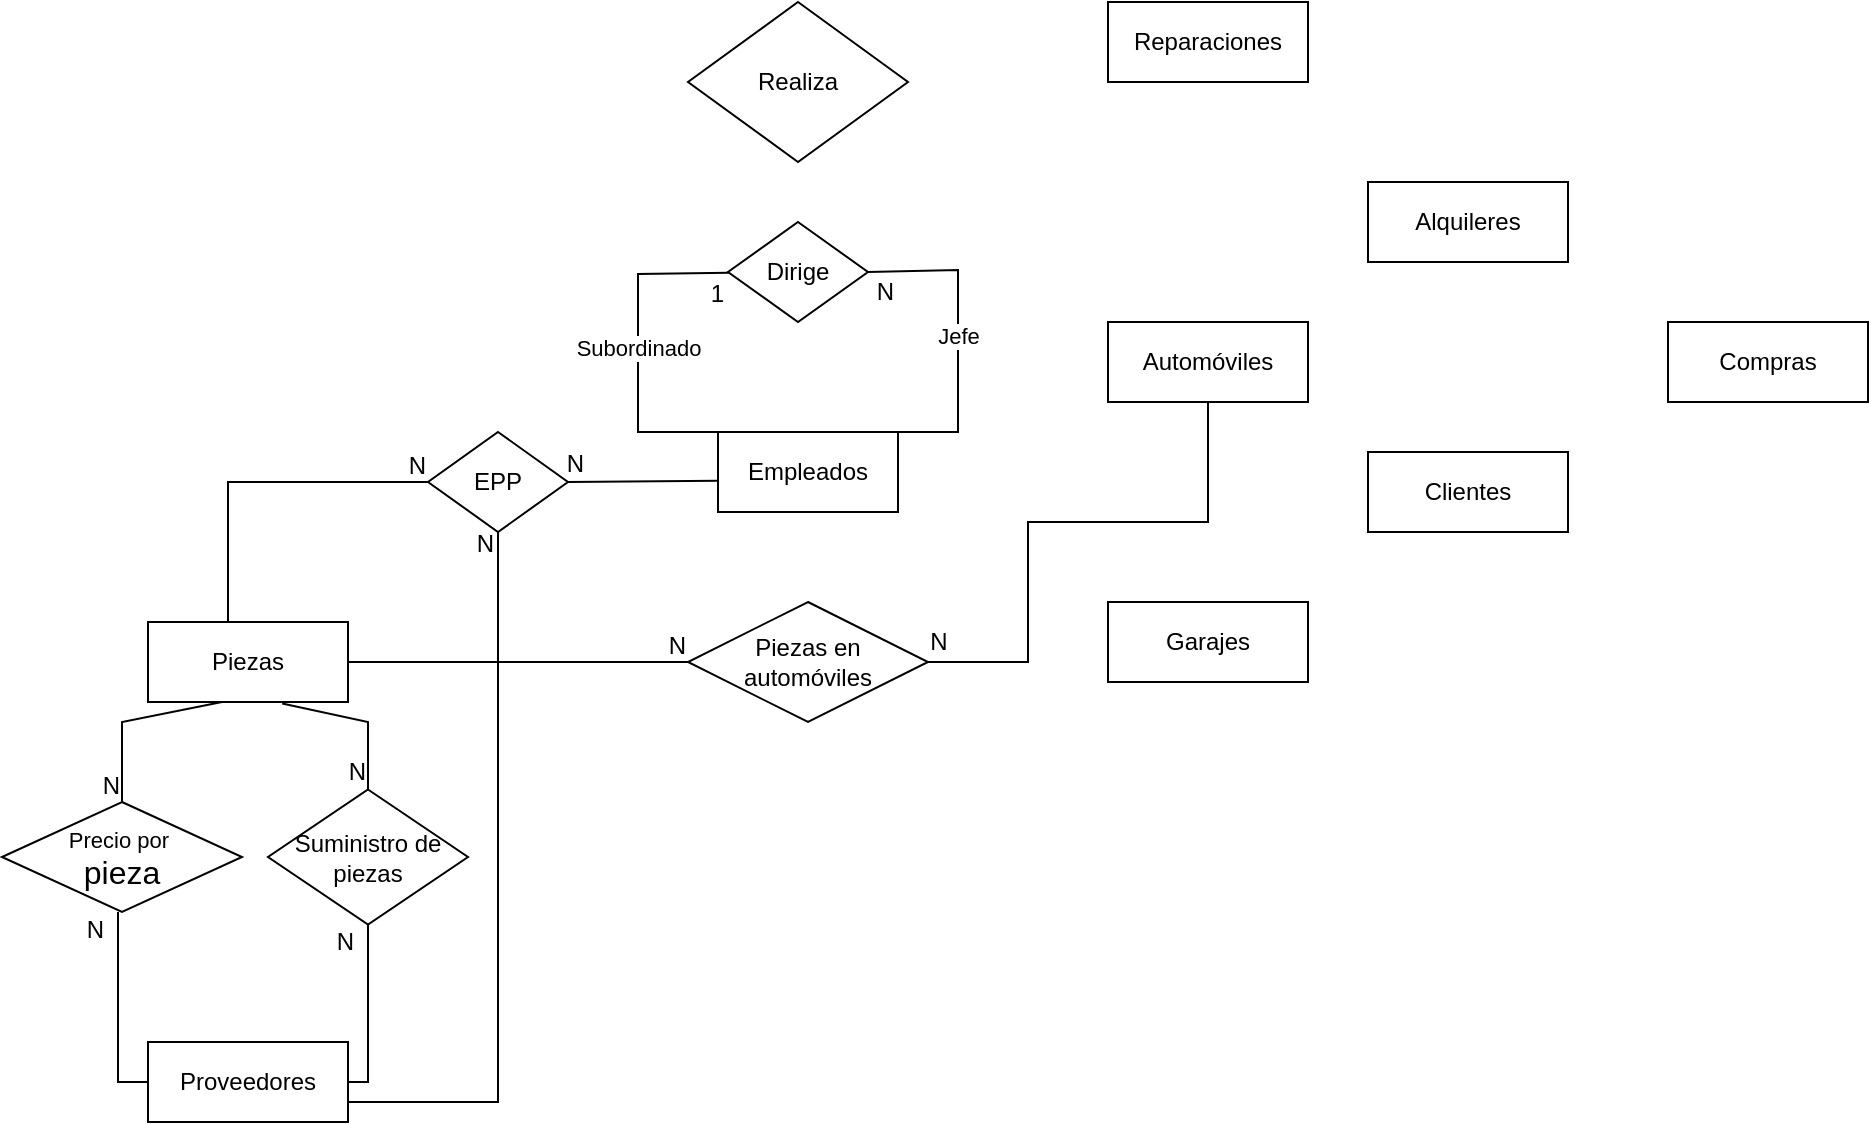 <mxfile version="24.8.6">
  <diagram name="Página-1" id="gJw8Lhun-Aa-bNbXO7BL">
    <mxGraphModel dx="1803" dy="924" grid="1" gridSize="10" guides="1" tooltips="1" connect="1" arrows="1" fold="1" page="1" pageScale="1" pageWidth="827" pageHeight="1169" math="0" shadow="0">
      <root>
        <mxCell id="0" />
        <mxCell id="1" parent="0" />
        <mxCell id="eUfo0shMedG3Ke2v0n19-6" value="Compras" style="whiteSpace=wrap;html=1;align=center;" vertex="1" parent="1">
          <mxGeometry x="800" y="480" width="100" height="40" as="geometry" />
        </mxCell>
        <mxCell id="eUfo0shMedG3Ke2v0n19-7" value="Clientes" style="whiteSpace=wrap;html=1;align=center;" vertex="1" parent="1">
          <mxGeometry x="650" y="545" width="100" height="40" as="geometry" />
        </mxCell>
        <mxCell id="eUfo0shMedG3Ke2v0n19-8" value="Alquileres" style="whiteSpace=wrap;html=1;align=center;" vertex="1" parent="1">
          <mxGeometry x="650" y="410" width="100" height="40" as="geometry" />
        </mxCell>
        <mxCell id="eUfo0shMedG3Ke2v0n19-9" value="Piezas" style="whiteSpace=wrap;html=1;align=center;" vertex="1" parent="1">
          <mxGeometry x="40" y="630" width="100" height="40" as="geometry" />
        </mxCell>
        <mxCell id="eUfo0shMedG3Ke2v0n19-10" value="Reparaciones" style="whiteSpace=wrap;html=1;align=center;" vertex="1" parent="1">
          <mxGeometry x="520" y="320" width="100" height="40" as="geometry" />
        </mxCell>
        <mxCell id="eUfo0shMedG3Ke2v0n19-11" value="Automóviles" style="whiteSpace=wrap;html=1;align=center;" vertex="1" parent="1">
          <mxGeometry x="520" y="480" width="100" height="40" as="geometry" />
        </mxCell>
        <mxCell id="eUfo0shMedG3Ke2v0n19-12" value="Proveedores" style="whiteSpace=wrap;html=1;align=center;" vertex="1" parent="1">
          <mxGeometry x="40" y="840" width="100" height="40" as="geometry" />
        </mxCell>
        <mxCell id="eUfo0shMedG3Ke2v0n19-14" value="Garajes" style="whiteSpace=wrap;html=1;align=center;" vertex="1" parent="1">
          <mxGeometry x="520" y="620" width="100" height="40" as="geometry" />
        </mxCell>
        <mxCell id="eUfo0shMedG3Ke2v0n19-15" value="Empleados" style="whiteSpace=wrap;html=1;align=center;" vertex="1" parent="1">
          <mxGeometry x="325" y="535" width="90" height="40" as="geometry" />
        </mxCell>
        <mxCell id="eUfo0shMedG3Ke2v0n19-24" value="Dirige" style="shape=rhombus;perimeter=rhombusPerimeter;whiteSpace=wrap;html=1;align=center;" vertex="1" parent="1">
          <mxGeometry x="330" y="430" width="70" height="50" as="geometry" />
        </mxCell>
        <mxCell id="eUfo0shMedG3Ke2v0n19-36" value="Subordinado" style="endArrow=none;html=1;rounded=0;" edge="1" parent="1" source="eUfo0shMedG3Ke2v0n19-24">
          <mxGeometry relative="1" as="geometry">
            <mxPoint x="285" y="426" as="sourcePoint" />
            <mxPoint x="325" y="535" as="targetPoint" />
            <Array as="points">
              <mxPoint x="285" y="456" />
              <mxPoint x="285" y="535" />
            </Array>
          </mxGeometry>
        </mxCell>
        <mxCell id="eUfo0shMedG3Ke2v0n19-37" value="1" style="resizable=0;html=1;whiteSpace=wrap;align=right;verticalAlign=bottom;" connectable="0" vertex="1" parent="eUfo0shMedG3Ke2v0n19-36">
          <mxGeometry x="1" relative="1" as="geometry">
            <mxPoint x="5" y="-61" as="offset" />
          </mxGeometry>
        </mxCell>
        <mxCell id="eUfo0shMedG3Ke2v0n19-38" value="Jefe" style="endArrow=none;html=1;rounded=0;entryX=1;entryY=0;entryDx=0;entryDy=0;exitX=1;exitY=0.5;exitDx=0;exitDy=0;" edge="1" parent="1" source="eUfo0shMedG3Ke2v0n19-24" target="eUfo0shMedG3Ke2v0n19-15">
          <mxGeometry x="0.007" relative="1" as="geometry">
            <mxPoint x="415" y="454" as="sourcePoint" />
            <mxPoint x="445" y="526" as="targetPoint" />
            <Array as="points">
              <mxPoint x="445" y="454" />
              <mxPoint x="445" y="535" />
            </Array>
            <mxPoint as="offset" />
          </mxGeometry>
        </mxCell>
        <mxCell id="eUfo0shMedG3Ke2v0n19-39" value="N" style="resizable=0;html=1;whiteSpace=wrap;align=right;verticalAlign=bottom;" connectable="0" vertex="1" parent="eUfo0shMedG3Ke2v0n19-38">
          <mxGeometry x="1" relative="1" as="geometry">
            <mxPoint x="-1" y="-62" as="offset" />
          </mxGeometry>
        </mxCell>
        <mxCell id="eUfo0shMedG3Ke2v0n19-42" style="edgeStyle=orthogonalEdgeStyle;rounded=0;orthogonalLoop=1;jettySize=auto;html=1;exitX=0.5;exitY=1;exitDx=0;exitDy=0;" edge="1" parent="1" source="eUfo0shMedG3Ke2v0n19-10" target="eUfo0shMedG3Ke2v0n19-10">
          <mxGeometry relative="1" as="geometry" />
        </mxCell>
        <mxCell id="eUfo0shMedG3Ke2v0n19-43" value="Realiza" style="shape=rhombus;perimeter=rhombusPerimeter;whiteSpace=wrap;html=1;align=center;" vertex="1" parent="1">
          <mxGeometry x="310" y="320" width="110" height="80" as="geometry" />
        </mxCell>
        <mxCell id="eUfo0shMedG3Ke2v0n19-51" value="&lt;font style=&quot;font-size: 11px;&quot;&gt;Precio por&amp;nbsp;&lt;/font&gt;&lt;div&gt;&lt;font size=&quot;3&quot; style=&quot;&quot;&gt;pieza&lt;/font&gt;&lt;/div&gt;" style="shape=rhombus;perimeter=rhombusPerimeter;whiteSpace=wrap;html=1;align=center;" vertex="1" parent="1">
          <mxGeometry x="-33" y="720" width="120" height="55" as="geometry" />
        </mxCell>
        <mxCell id="eUfo0shMedG3Ke2v0n19-67" value="Piezas en automóviles" style="shape=rhombus;perimeter=rhombusPerimeter;whiteSpace=wrap;html=1;align=center;" vertex="1" parent="1">
          <mxGeometry x="310" y="620" width="120" height="60" as="geometry" />
        </mxCell>
        <mxCell id="eUfo0shMedG3Ke2v0n19-68" value="" style="endArrow=none;html=1;rounded=0;entryX=0;entryY=0.5;entryDx=0;entryDy=0;edgeStyle=orthogonalEdgeStyle;exitX=1;exitY=0.5;exitDx=0;exitDy=0;" edge="1" parent="1" source="eUfo0shMedG3Ke2v0n19-9" target="eUfo0shMedG3Ke2v0n19-67">
          <mxGeometry relative="1" as="geometry">
            <mxPoint x="140" y="649.55" as="sourcePoint" />
            <mxPoint x="300" y="650" as="targetPoint" />
          </mxGeometry>
        </mxCell>
        <mxCell id="eUfo0shMedG3Ke2v0n19-69" value="N" style="resizable=0;html=1;whiteSpace=wrap;align=right;verticalAlign=bottom;" connectable="0" vertex="1" parent="eUfo0shMedG3Ke2v0n19-68">
          <mxGeometry x="1" relative="1" as="geometry" />
        </mxCell>
        <mxCell id="eUfo0shMedG3Ke2v0n19-76" value="" style="endArrow=none;html=1;rounded=0;edgeStyle=orthogonalEdgeStyle;exitX=1;exitY=0.5;exitDx=0;exitDy=0;" edge="1" parent="1" source="eUfo0shMedG3Ke2v0n19-67">
          <mxGeometry relative="1" as="geometry">
            <mxPoint x="440" y="650" as="sourcePoint" />
            <mxPoint x="570" y="520" as="targetPoint" />
            <Array as="points">
              <mxPoint x="480" y="650" />
              <mxPoint x="480" y="580" />
              <mxPoint x="570" y="580" />
            </Array>
          </mxGeometry>
        </mxCell>
        <mxCell id="eUfo0shMedG3Ke2v0n19-80" value="N" style="text;html=1;align=center;verticalAlign=middle;resizable=0;points=[];autosize=1;strokeColor=none;fillColor=none;" vertex="1" parent="1">
          <mxGeometry x="420" y="625" width="30" height="30" as="geometry" />
        </mxCell>
        <mxCell id="eUfo0shMedG3Ke2v0n19-82" value="Suministro de&lt;div&gt;piezas&lt;/div&gt;" style="shape=rhombus;perimeter=rhombusPerimeter;whiteSpace=wrap;html=1;align=center;" vertex="1" parent="1">
          <mxGeometry x="100" y="713.75" width="100" height="67.5" as="geometry" />
        </mxCell>
        <mxCell id="eUfo0shMedG3Ke2v0n19-83" value="" style="resizable=0;html=1;whiteSpace=wrap;align=right;verticalAlign=bottom;" connectable="0" vertex="1" parent="1">
          <mxGeometry x="25" y="730.077" as="geometry" />
        </mxCell>
        <mxCell id="eUfo0shMedG3Ke2v0n19-86" value="" style="endArrow=none;html=1;rounded=0;exitX=0.671;exitY=1.019;exitDx=0;exitDy=0;exitPerimeter=0;" edge="1" parent="1" source="eUfo0shMedG3Ke2v0n19-9" target="eUfo0shMedG3Ke2v0n19-82">
          <mxGeometry relative="1" as="geometry">
            <mxPoint x="110" y="690" as="sourcePoint" />
            <mxPoint x="230" y="720" as="targetPoint" />
            <Array as="points">
              <mxPoint x="150" y="680" />
            </Array>
          </mxGeometry>
        </mxCell>
        <mxCell id="eUfo0shMedG3Ke2v0n19-87" value="N" style="resizable=0;html=1;whiteSpace=wrap;align=right;verticalAlign=bottom;" connectable="0" vertex="1" parent="eUfo0shMedG3Ke2v0n19-86">
          <mxGeometry x="1" relative="1" as="geometry" />
        </mxCell>
        <mxCell id="eUfo0shMedG3Ke2v0n19-88" value="" style="endArrow=none;html=1;rounded=0;exitX=0.671;exitY=1.019;exitDx=0;exitDy=0;exitPerimeter=0;entryX=0.5;entryY=0;entryDx=0;entryDy=0;" edge="1" parent="1" target="eUfo0shMedG3Ke2v0n19-51">
          <mxGeometry relative="1" as="geometry">
            <mxPoint x="77" y="670" as="sourcePoint" />
            <mxPoint x="50" y="709" as="targetPoint" />
            <Array as="points">
              <mxPoint x="27" y="680" />
            </Array>
          </mxGeometry>
        </mxCell>
        <mxCell id="eUfo0shMedG3Ke2v0n19-89" value="N" style="resizable=0;html=1;whiteSpace=wrap;align=right;verticalAlign=bottom;" connectable="0" vertex="1" parent="eUfo0shMedG3Ke2v0n19-88">
          <mxGeometry x="1" relative="1" as="geometry" />
        </mxCell>
        <mxCell id="eUfo0shMedG3Ke2v0n19-92" value="" style="endArrow=none;html=1;rounded=0;entryX=0.5;entryY=1;entryDx=0;entryDy=0;exitX=1;exitY=0.5;exitDx=0;exitDy=0;" edge="1" parent="1" source="eUfo0shMedG3Ke2v0n19-12" target="eUfo0shMedG3Ke2v0n19-82">
          <mxGeometry relative="1" as="geometry">
            <mxPoint x="70" y="760" as="sourcePoint" />
            <mxPoint x="230" y="760" as="targetPoint" />
            <Array as="points">
              <mxPoint x="150" y="860" />
            </Array>
          </mxGeometry>
        </mxCell>
        <mxCell id="eUfo0shMedG3Ke2v0n19-93" value="N" style="resizable=0;html=1;whiteSpace=wrap;align=right;verticalAlign=bottom;" connectable="0" vertex="1" parent="eUfo0shMedG3Ke2v0n19-92">
          <mxGeometry x="1" relative="1" as="geometry">
            <mxPoint x="-6" y="17" as="offset" />
          </mxGeometry>
        </mxCell>
        <mxCell id="eUfo0shMedG3Ke2v0n19-94" value="" style="endArrow=none;html=1;rounded=0;entryX=0.5;entryY=1;entryDx=0;entryDy=0;exitX=0;exitY=0.5;exitDx=0;exitDy=0;" edge="1" parent="1" source="eUfo0shMedG3Ke2v0n19-12">
          <mxGeometry relative="1" as="geometry">
            <mxPoint x="15" y="854" as="sourcePoint" />
            <mxPoint x="25" y="775" as="targetPoint" />
            <Array as="points">
              <mxPoint x="25" y="860" />
            </Array>
          </mxGeometry>
        </mxCell>
        <mxCell id="eUfo0shMedG3Ke2v0n19-95" value="N" style="resizable=0;html=1;whiteSpace=wrap;align=right;verticalAlign=bottom;" connectable="0" vertex="1" parent="eUfo0shMedG3Ke2v0n19-94">
          <mxGeometry x="1" relative="1" as="geometry">
            <mxPoint x="-6" y="17" as="offset" />
          </mxGeometry>
        </mxCell>
        <mxCell id="eUfo0shMedG3Ke2v0n19-96" value="EPP" style="shape=rhombus;perimeter=rhombusPerimeter;whiteSpace=wrap;html=1;align=center;" vertex="1" parent="1">
          <mxGeometry x="180" y="535" width="70" height="50" as="geometry" />
        </mxCell>
        <mxCell id="eUfo0shMedG3Ke2v0n19-100" value="" style="endArrow=none;html=1;rounded=0;exitX=0.4;exitY=0;exitDx=0;exitDy=0;exitPerimeter=0;entryX=0;entryY=0.5;entryDx=0;entryDy=0;" edge="1" parent="1" source="eUfo0shMedG3Ke2v0n19-9" target="eUfo0shMedG3Ke2v0n19-96">
          <mxGeometry relative="1" as="geometry">
            <mxPoint x="20" y="559.66" as="sourcePoint" />
            <mxPoint x="180" y="558" as="targetPoint" />
            <Array as="points">
              <mxPoint x="80" y="560" />
            </Array>
          </mxGeometry>
        </mxCell>
        <mxCell id="eUfo0shMedG3Ke2v0n19-101" value="N" style="resizable=0;html=1;whiteSpace=wrap;align=right;verticalAlign=bottom;" connectable="0" vertex="1" parent="eUfo0shMedG3Ke2v0n19-100">
          <mxGeometry x="1" relative="1" as="geometry" />
        </mxCell>
        <mxCell id="eUfo0shMedG3Ke2v0n19-104" value="" style="endArrow=none;html=1;rounded=0;entryX=0.5;entryY=1;entryDx=0;entryDy=0;exitX=1;exitY=0.75;exitDx=0;exitDy=0;" edge="1" parent="1" source="eUfo0shMedG3Ke2v0n19-12" target="eUfo0shMedG3Ke2v0n19-96">
          <mxGeometry relative="1" as="geometry">
            <mxPoint x="215" y="900" as="sourcePoint" />
            <mxPoint x="270" y="710" as="targetPoint" />
            <Array as="points">
              <mxPoint x="215" y="870" />
            </Array>
          </mxGeometry>
        </mxCell>
        <mxCell id="eUfo0shMedG3Ke2v0n19-105" value="N" style="resizable=0;html=1;whiteSpace=wrap;align=right;verticalAlign=bottom;" connectable="0" vertex="1" parent="eUfo0shMedG3Ke2v0n19-104">
          <mxGeometry x="1" relative="1" as="geometry">
            <mxPoint x="-1" y="14" as="offset" />
          </mxGeometry>
        </mxCell>
        <mxCell id="eUfo0shMedG3Ke2v0n19-106" value="" style="endArrow=none;html=1;rounded=0;entryX=1;entryY=0.5;entryDx=0;entryDy=0;exitX=0.002;exitY=0.61;exitDx=0;exitDy=0;exitPerimeter=0;" edge="1" parent="1" source="eUfo0shMedG3Ke2v0n19-15" target="eUfo0shMedG3Ke2v0n19-96">
          <mxGeometry relative="1" as="geometry">
            <mxPoint x="80" y="670" as="sourcePoint" />
            <mxPoint x="240" y="670" as="targetPoint" />
          </mxGeometry>
        </mxCell>
        <mxCell id="eUfo0shMedG3Ke2v0n19-107" value="N" style="resizable=0;html=1;whiteSpace=wrap;align=right;verticalAlign=bottom;" connectable="0" vertex="1" parent="eUfo0shMedG3Ke2v0n19-106">
          <mxGeometry x="1" relative="1" as="geometry">
            <mxPoint x="9" as="offset" />
          </mxGeometry>
        </mxCell>
      </root>
    </mxGraphModel>
  </diagram>
</mxfile>
